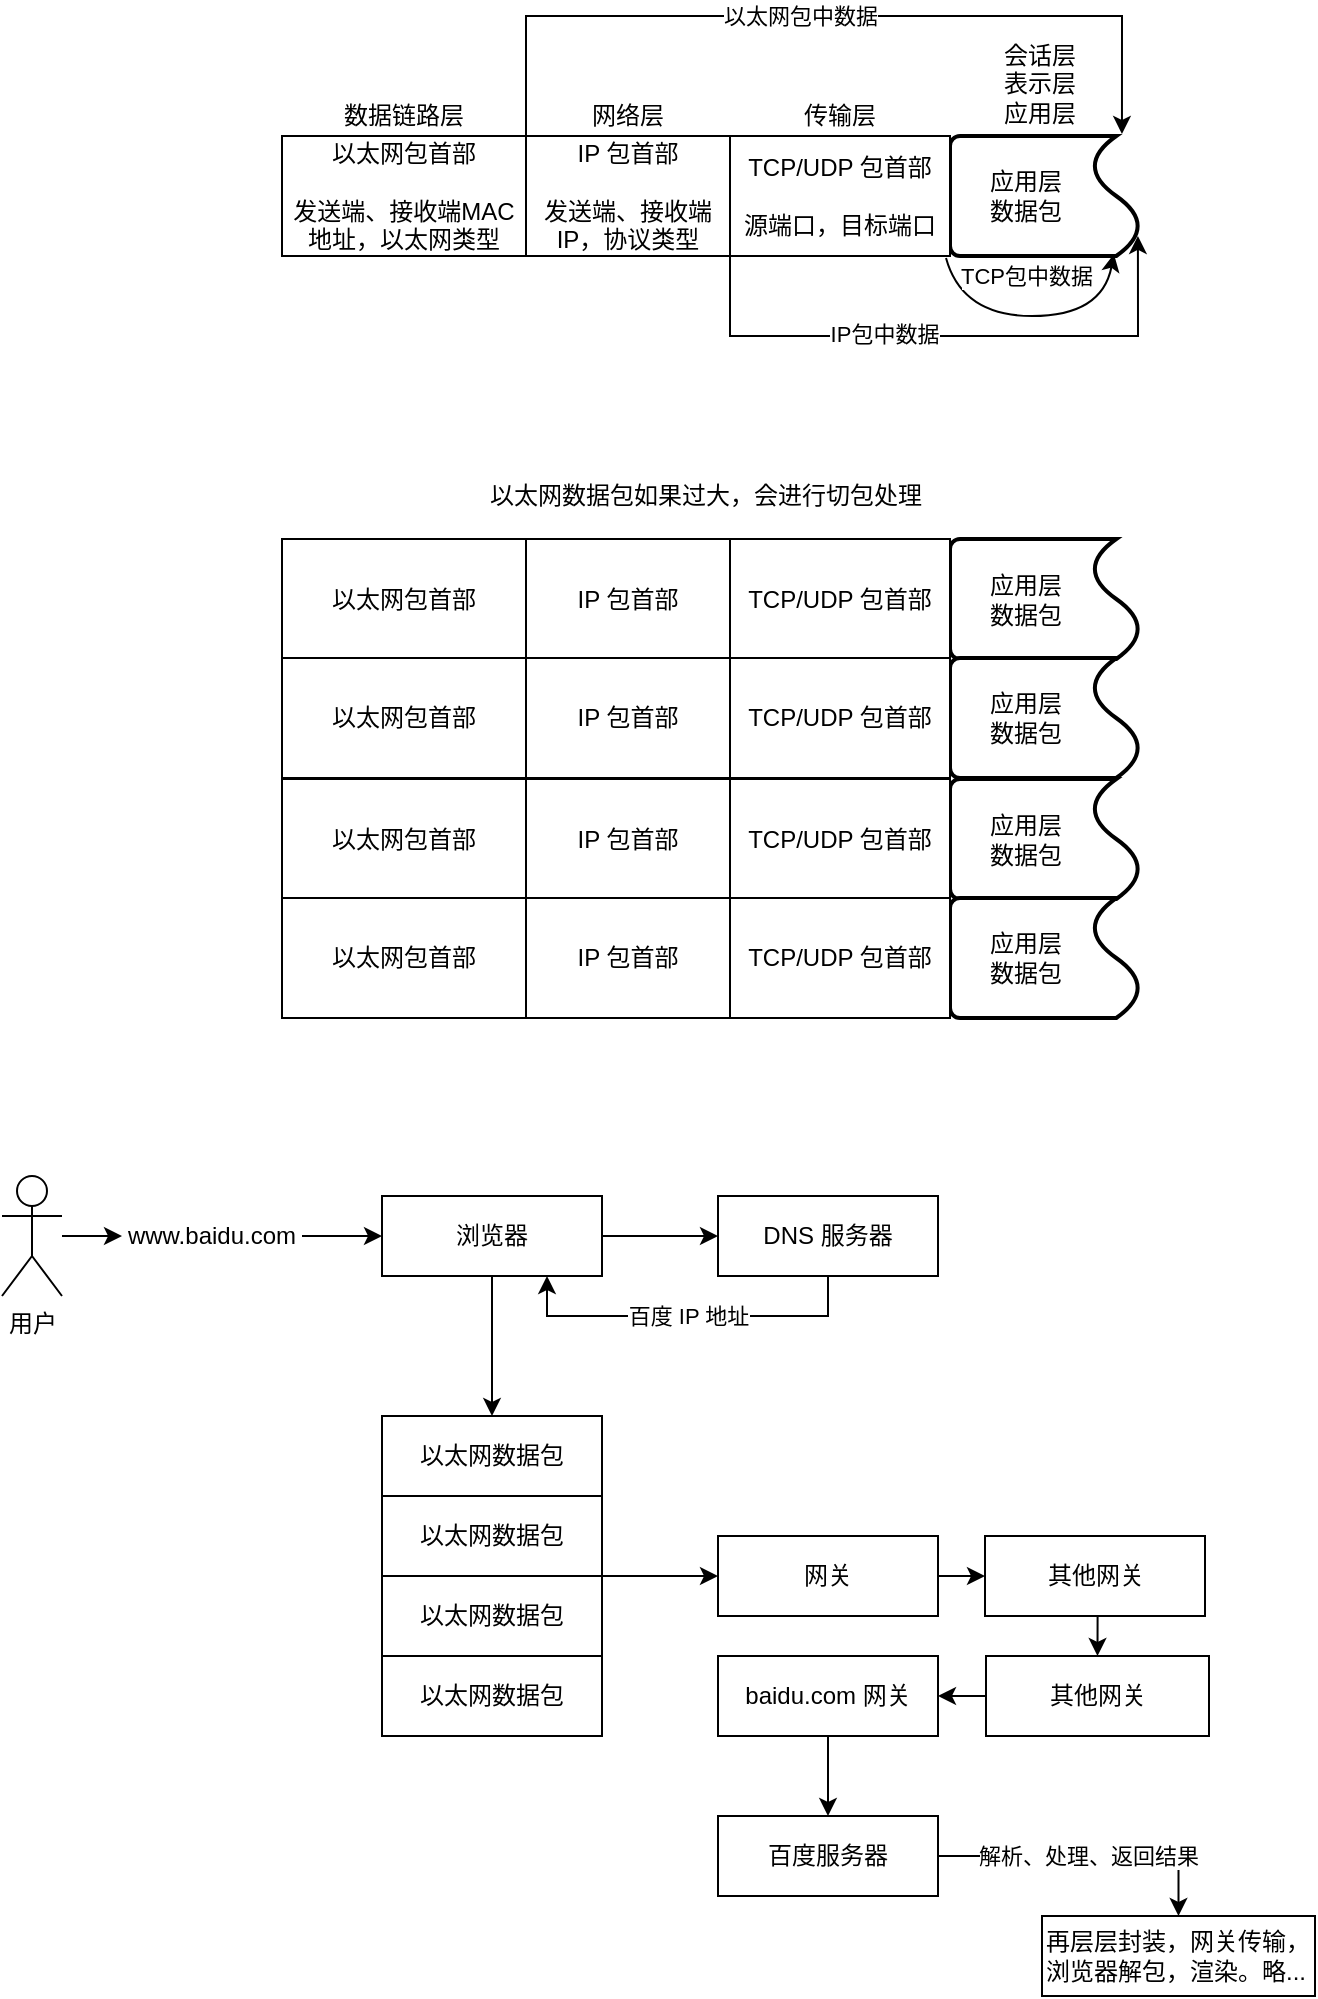<mxfile version="13.7.9" type="embed"><diagram id="sopUXFQ9_nwKrAntjHNr" name="Page-1"><mxGraphModel dx="823" dy="415" grid="1" gridSize="10" guides="1" tooltips="1" connect="1" arrows="1" fold="1" page="1" pageScale="1" pageWidth="850" pageHeight="1100" math="0" shadow="0"><root><mxCell id="0"/><mxCell id="1" parent="0"/><mxCell id="2" value="" style="strokeWidth=2;html=1;shape=mxgraph.flowchart.document2;whiteSpace=wrap;size=0.25;rotation=-90;horizontal=1;verticalAlign=middle;" parent="1" vertex="1"><mxGeometry x="551.5" y="102.5" width="60" height="95" as="geometry"/></mxCell><mxCell id="12" style="edgeStyle=orthogonalEdgeStyle;rounded=0;orthogonalLoop=1;jettySize=auto;html=1;entryX=0.167;entryY=0.989;entryDx=0;entryDy=0;entryPerimeter=0;exitX=1;exitY=1;exitDx=0;exitDy=0;" edge="1" parent="1" source="5" target="2"><mxGeometry relative="1" as="geometry"><mxPoint x="424" y="183" as="sourcePoint"/><Array as="points"><mxPoint x="424" y="220"/><mxPoint x="628" y="220"/></Array></mxGeometry></mxCell><mxCell id="13" value="IP包中数据" style="edgeLabel;html=1;align=center;verticalAlign=middle;resizable=0;points=[];" vertex="1" connectable="0" parent="12"><mxGeometry x="-0.204" y="1" relative="1" as="geometry"><mxPoint as="offset"/></mxGeometry></mxCell><mxCell id="3" value="TCP/UDP 包首部&lt;br&gt;&lt;br&gt;源端口，目标端口" style="rounded=0;whiteSpace=wrap;html=1;" parent="1" vertex="1"><mxGeometry x="424" y="120" width="110" height="60" as="geometry"/></mxCell><mxCell id="4" value="应用层数据包" style="text;html=1;strokeColor=none;fillColor=none;align=center;verticalAlign=middle;whiteSpace=wrap;rounded=0;" parent="1" vertex="1"><mxGeometry x="551.5" y="140" width="40" height="20" as="geometry"/></mxCell><mxCell id="17" style="edgeStyle=orthogonalEdgeStyle;rounded=0;orthogonalLoop=1;jettySize=auto;html=1;exitX=0;exitY=0;exitDx=0;exitDy=0;entryX=1.017;entryY=0.905;entryDx=0;entryDy=0;entryPerimeter=0;" edge="1" parent="1" source="5" target="2"><mxGeometry relative="1" as="geometry"><Array as="points"><mxPoint x="322" y="60"/><mxPoint x="620" y="60"/></Array></mxGeometry></mxCell><mxCell id="18" value="以太网包中数据" style="edgeLabel;html=1;align=center;verticalAlign=middle;resizable=0;points=[];" vertex="1" connectable="0" parent="17"><mxGeometry x="-0.056" relative="1" as="geometry"><mxPoint as="offset"/></mxGeometry></mxCell><mxCell id="5" value="IP 包首部&lt;br&gt;&lt;br&gt;发送端、接收端 IP，协议类型" style="rounded=0;whiteSpace=wrap;html=1;" parent="1" vertex="1"><mxGeometry x="322" y="120" width="102" height="60" as="geometry"/></mxCell><mxCell id="6" value="以太网包首部&lt;br&gt;&lt;br&gt;发送端、接收端MAC地址，以太网类型" style="rounded=0;whiteSpace=wrap;html=1;" parent="1" vertex="1"><mxGeometry x="200" y="120" width="122" height="60" as="geometry"/></mxCell><mxCell id="11" value="TCP包中数据" style="curved=1;endArrow=classic;html=1;exitX=-0.017;exitY=-0.021;exitDx=0;exitDy=0;exitPerimeter=0;entryX=0.017;entryY=0.863;entryDx=0;entryDy=0;entryPerimeter=0;" parent="1" source="2" target="2" edge="1"><mxGeometry x="-0.059" y="20" width="50" height="50" relative="1" as="geometry"><mxPoint x="514" y="290" as="sourcePoint"/><mxPoint x="582" y="300" as="targetPoint"/><Array as="points"><mxPoint x="540" y="210"/><mxPoint x="610" y="210"/></Array><mxPoint as="offset"/></mxGeometry></mxCell><mxCell id="19" value="" style="strokeWidth=2;html=1;shape=mxgraph.flowchart.document2;whiteSpace=wrap;size=0.25;rotation=-90;horizontal=1;verticalAlign=middle;" vertex="1" parent="1"><mxGeometry x="551.5" y="304" width="60" height="95" as="geometry"/></mxCell><mxCell id="20" value="TCP/UDP 包首部" style="rounded=0;whiteSpace=wrap;html=1;" vertex="1" parent="1"><mxGeometry x="424" y="321.5" width="110" height="60" as="geometry"/></mxCell><mxCell id="21" value="应用层数据包" style="text;html=1;strokeColor=none;fillColor=none;align=center;verticalAlign=middle;whiteSpace=wrap;rounded=0;" vertex="1" parent="1"><mxGeometry x="551.5" y="341.5" width="40" height="20" as="geometry"/></mxCell><mxCell id="22" value="IP 包首部" style="rounded=0;whiteSpace=wrap;html=1;" vertex="1" parent="1"><mxGeometry x="322" y="321.5" width="102" height="60" as="geometry"/></mxCell><mxCell id="23" value="以太网包首部" style="rounded=0;whiteSpace=wrap;html=1;" vertex="1" parent="1"><mxGeometry x="200" y="321.5" width="122" height="60" as="geometry"/></mxCell><mxCell id="24" value="数据链路层" style="text;html=1;strokeColor=none;fillColor=none;align=center;verticalAlign=middle;whiteSpace=wrap;rounded=0;" vertex="1" parent="1"><mxGeometry x="216" y="100" width="90" height="20" as="geometry"/></mxCell><mxCell id="25" value="网络层" style="text;html=1;strokeColor=none;fillColor=none;align=center;verticalAlign=middle;whiteSpace=wrap;rounded=0;" vertex="1" parent="1"><mxGeometry x="328" y="100" width="90" height="20" as="geometry"/></mxCell><mxCell id="26" value="传输层" style="text;html=1;strokeColor=none;fillColor=none;align=center;verticalAlign=middle;whiteSpace=wrap;rounded=0;" vertex="1" parent="1"><mxGeometry x="434" y="100" width="90" height="20" as="geometry"/></mxCell><mxCell id="27" value="会话层&lt;br&gt;表示层&lt;br&gt;应用层" style="text;html=1;strokeColor=none;fillColor=none;align=center;verticalAlign=middle;whiteSpace=wrap;rounded=0;" vertex="1" parent="1"><mxGeometry x="534" y="68.5" width="90" height="51.5" as="geometry"/></mxCell><mxCell id="28" value="" style="strokeWidth=2;html=1;shape=mxgraph.flowchart.document2;whiteSpace=wrap;size=0.25;rotation=-90;horizontal=1;verticalAlign=middle;" vertex="1" parent="1"><mxGeometry x="551.5" y="363.5" width="60" height="95" as="geometry"/></mxCell><mxCell id="29" value="TCP/UDP 包首部" style="rounded=0;whiteSpace=wrap;html=1;" vertex="1" parent="1"><mxGeometry x="424" y="381" width="110" height="60" as="geometry"/></mxCell><mxCell id="30" value="应用层数据包" style="text;html=1;strokeColor=none;fillColor=none;align=center;verticalAlign=middle;whiteSpace=wrap;rounded=0;" vertex="1" parent="1"><mxGeometry x="551.5" y="401" width="40" height="20" as="geometry"/></mxCell><mxCell id="31" value="IP 包首部" style="rounded=0;whiteSpace=wrap;html=1;" vertex="1" parent="1"><mxGeometry x="322" y="381" width="102" height="60" as="geometry"/></mxCell><mxCell id="32" value="以太网包首部" style="rounded=0;whiteSpace=wrap;html=1;" vertex="1" parent="1"><mxGeometry x="200" y="381" width="122" height="60" as="geometry"/></mxCell><mxCell id="33" value="" style="strokeWidth=2;html=1;shape=mxgraph.flowchart.document2;whiteSpace=wrap;size=0.25;rotation=-90;horizontal=1;verticalAlign=middle;" vertex="1" parent="1"><mxGeometry x="551.5" y="424" width="60" height="95" as="geometry"/></mxCell><mxCell id="34" value="TCP/UDP 包首部" style="rounded=0;whiteSpace=wrap;html=1;" vertex="1" parent="1"><mxGeometry x="424" y="441.5" width="110" height="60" as="geometry"/></mxCell><mxCell id="35" value="应用层数据包" style="text;html=1;strokeColor=none;fillColor=none;align=center;verticalAlign=middle;whiteSpace=wrap;rounded=0;" vertex="1" parent="1"><mxGeometry x="551.5" y="461.5" width="40" height="20" as="geometry"/></mxCell><mxCell id="36" value="IP 包首部" style="rounded=0;whiteSpace=wrap;html=1;" vertex="1" parent="1"><mxGeometry x="322" y="441.5" width="102" height="60" as="geometry"/></mxCell><mxCell id="37" value="以太网包首部" style="rounded=0;whiteSpace=wrap;html=1;" vertex="1" parent="1"><mxGeometry x="200" y="441.5" width="122" height="60" as="geometry"/></mxCell><mxCell id="38" value="" style="strokeWidth=2;html=1;shape=mxgraph.flowchart.document2;whiteSpace=wrap;size=0.25;rotation=-90;horizontal=1;verticalAlign=middle;" vertex="1" parent="1"><mxGeometry x="551.5" y="483.5" width="60" height="95" as="geometry"/></mxCell><mxCell id="39" value="TCP/UDP 包首部" style="rounded=0;whiteSpace=wrap;html=1;" vertex="1" parent="1"><mxGeometry x="424" y="501" width="110" height="60" as="geometry"/></mxCell><mxCell id="40" value="应用层数据包" style="text;html=1;strokeColor=none;fillColor=none;align=center;verticalAlign=middle;whiteSpace=wrap;rounded=0;" vertex="1" parent="1"><mxGeometry x="551.5" y="521" width="40" height="20" as="geometry"/></mxCell><mxCell id="41" value="IP 包首部" style="rounded=0;whiteSpace=wrap;html=1;" vertex="1" parent="1"><mxGeometry x="322" y="501" width="102" height="60" as="geometry"/></mxCell><mxCell id="42" value="以太网包首部" style="rounded=0;whiteSpace=wrap;html=1;" vertex="1" parent="1"><mxGeometry x="200" y="501" width="122" height="60" as="geometry"/></mxCell><mxCell id="43" value="以太网数据包如果过大，会进行切包处理" style="text;html=1;strokeColor=none;fillColor=none;align=center;verticalAlign=middle;whiteSpace=wrap;rounded=0;" vertex="1" parent="1"><mxGeometry x="271.5" y="290" width="280" height="20" as="geometry"/></mxCell><mxCell id="47" style="edgeStyle=orthogonalEdgeStyle;rounded=0;orthogonalLoop=1;jettySize=auto;html=1;entryX=0;entryY=0.5;entryDx=0;entryDy=0;" edge="1" parent="1" source="45" target="46"><mxGeometry relative="1" as="geometry"/></mxCell><mxCell id="45" value="用户" style="shape=umlActor;verticalLabelPosition=bottom;verticalAlign=top;html=1;outlineConnect=0;" vertex="1" parent="1"><mxGeometry x="60" y="640" width="30" height="60" as="geometry"/></mxCell><mxCell id="49" value="" style="edgeStyle=orthogonalEdgeStyle;rounded=0;orthogonalLoop=1;jettySize=auto;html=1;" edge="1" parent="1" source="46" target="48"><mxGeometry relative="1" as="geometry"/></mxCell><mxCell id="46" value="www.baidu.com" style="text;html=1;strokeColor=none;fillColor=none;align=center;verticalAlign=middle;whiteSpace=wrap;rounded=0;" vertex="1" parent="1"><mxGeometry x="120" y="660" width="90" height="20" as="geometry"/></mxCell><mxCell id="51" style="edgeStyle=orthogonalEdgeStyle;rounded=0;orthogonalLoop=1;jettySize=auto;html=1;exitX=0.5;exitY=1;exitDx=0;exitDy=0;entryX=0.5;entryY=0;entryDx=0;entryDy=0;" edge="1" parent="1" source="48" target="54"><mxGeometry relative="1" as="geometry"><mxPoint x="305" y="720" as="targetPoint"/></mxGeometry></mxCell><mxCell id="57" style="edgeStyle=orthogonalEdgeStyle;rounded=0;orthogonalLoop=1;jettySize=auto;html=1;exitX=1;exitY=0.5;exitDx=0;exitDy=0;entryX=0;entryY=0.5;entryDx=0;entryDy=0;" edge="1" parent="1" source="48" target="56"><mxGeometry relative="1" as="geometry"/></mxCell><mxCell id="48" value="浏览器" style="whiteSpace=wrap;html=1;" vertex="1" parent="1"><mxGeometry x="250" y="650" width="110" height="40" as="geometry"/></mxCell><mxCell id="54" value="以太网数据包" style="whiteSpace=wrap;html=1;" vertex="1" parent="1"><mxGeometry x="250" y="760" width="110" height="40" as="geometry"/></mxCell><mxCell id="58" value="百度 IP 地址" style="edgeStyle=orthogonalEdgeStyle;rounded=0;orthogonalLoop=1;jettySize=auto;html=1;exitX=0.5;exitY=1;exitDx=0;exitDy=0;entryX=0.75;entryY=1;entryDx=0;entryDy=0;" edge="1" parent="1" source="56" target="48"><mxGeometry relative="1" as="geometry"><mxPoint x="360" y="740" as="targetPoint"/></mxGeometry></mxCell><mxCell id="56" value="DNS 服务器" style="whiteSpace=wrap;html=1;" vertex="1" parent="1"><mxGeometry x="418" y="650" width="110" height="40" as="geometry"/></mxCell><mxCell id="61" value="以太网数据包" style="whiteSpace=wrap;html=1;" vertex="1" parent="1"><mxGeometry x="250" y="840" width="110" height="40" as="geometry"/></mxCell><mxCell id="62" value="以太网数据包" style="whiteSpace=wrap;html=1;" vertex="1" parent="1"><mxGeometry x="250" y="880" width="110" height="40" as="geometry"/></mxCell><mxCell id="65" style="edgeStyle=orthogonalEdgeStyle;rounded=0;orthogonalLoop=1;jettySize=auto;html=1;exitX=1;exitY=1;exitDx=0;exitDy=0;entryX=0;entryY=0.5;entryDx=0;entryDy=0;" edge="1" parent="1" source="63" target="64"><mxGeometry relative="1" as="geometry"><Array as="points"><mxPoint x="370" y="840"/><mxPoint x="370" y="840"/></Array></mxGeometry></mxCell><mxCell id="63" value="以太网数据包" style="whiteSpace=wrap;html=1;" vertex="1" parent="1"><mxGeometry x="250" y="800" width="110" height="40" as="geometry"/></mxCell><mxCell id="70" style="edgeStyle=orthogonalEdgeStyle;rounded=0;orthogonalLoop=1;jettySize=auto;html=1;exitX=1;exitY=0.5;exitDx=0;exitDy=0;entryX=0;entryY=0.5;entryDx=0;entryDy=0;" edge="1" parent="1" source="64" target="67"><mxGeometry relative="1" as="geometry"/></mxCell><mxCell id="64" value="网关" style="whiteSpace=wrap;html=1;" vertex="1" parent="1"><mxGeometry x="418" y="820" width="110" height="40" as="geometry"/></mxCell><mxCell id="78" value="" style="edgeStyle=orthogonalEdgeStyle;rounded=0;orthogonalLoop=1;jettySize=auto;html=1;" edge="1" parent="1" source="66" target="75"><mxGeometry relative="1" as="geometry"/></mxCell><mxCell id="66" value="baidu.com 网关" style="whiteSpace=wrap;html=1;" vertex="1" parent="1"><mxGeometry x="418" y="880" width="110" height="40" as="geometry"/></mxCell><mxCell id="71" style="edgeStyle=orthogonalEdgeStyle;rounded=0;orthogonalLoop=1;jettySize=auto;html=1;exitX=0.5;exitY=1;exitDx=0;exitDy=0;entryX=0.5;entryY=0;entryDx=0;entryDy=0;" edge="1" parent="1" source="67" target="68"><mxGeometry relative="1" as="geometry"/></mxCell><mxCell id="67" value="其他网关" style="whiteSpace=wrap;html=1;" vertex="1" parent="1"><mxGeometry x="551.5" y="820" width="110" height="40" as="geometry"/></mxCell><mxCell id="72" value="" style="edgeStyle=orthogonalEdgeStyle;rounded=0;orthogonalLoop=1;jettySize=auto;html=1;" edge="1" parent="1" source="68" target="66"><mxGeometry relative="1" as="geometry"/></mxCell><mxCell id="68" value="其他网关" style="whiteSpace=wrap;html=1;" vertex="1" parent="1"><mxGeometry x="552" y="880" width="111.5" height="40" as="geometry"/></mxCell><mxCell id="79" value="解析、处理、返回结果" style="edgeStyle=orthogonalEdgeStyle;rounded=0;orthogonalLoop=1;jettySize=auto;html=1;" edge="1" parent="1" source="75" target="76"><mxGeometry relative="1" as="geometry"/></mxCell><mxCell id="75" value="百度服务器" style="whiteSpace=wrap;html=1;" vertex="1" parent="1"><mxGeometry x="418" y="960" width="110" height="40" as="geometry"/></mxCell><mxCell id="76" value="再层层封装，网关传输，浏览器解包，渲染。略..." style="whiteSpace=wrap;html=1;align=left;" vertex="1" parent="1"><mxGeometry x="580" y="1010" width="136.5" height="40" as="geometry"/></mxCell></root></mxGraphModel></diagram></mxfile>